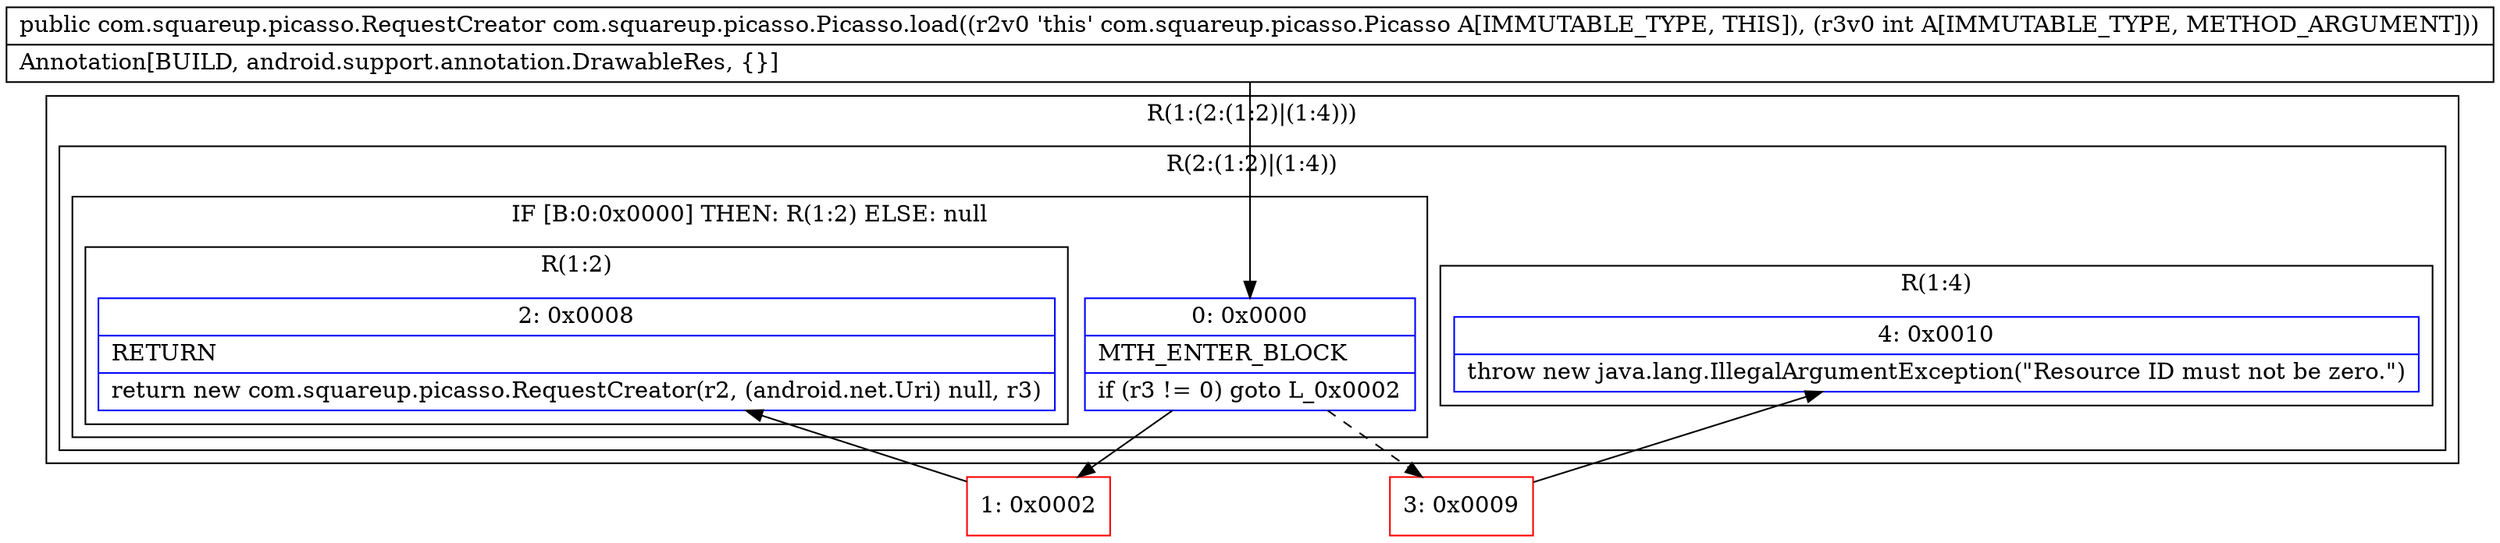 digraph "CFG forcom.squareup.picasso.Picasso.load(I)Lcom\/squareup\/picasso\/RequestCreator;" {
subgraph cluster_Region_599836466 {
label = "R(1:(2:(1:2)|(1:4)))";
node [shape=record,color=blue];
subgraph cluster_Region_1221658587 {
label = "R(2:(1:2)|(1:4))";
node [shape=record,color=blue];
subgraph cluster_IfRegion_1724866984 {
label = "IF [B:0:0x0000] THEN: R(1:2) ELSE: null";
node [shape=record,color=blue];
Node_0 [shape=record,label="{0\:\ 0x0000|MTH_ENTER_BLOCK\l|if (r3 != 0) goto L_0x0002\l}"];
subgraph cluster_Region_133692054 {
label = "R(1:2)";
node [shape=record,color=blue];
Node_2 [shape=record,label="{2\:\ 0x0008|RETURN\l|return new com.squareup.picasso.RequestCreator(r2, (android.net.Uri) null, r3)\l}"];
}
}
subgraph cluster_Region_573260813 {
label = "R(1:4)";
node [shape=record,color=blue];
Node_4 [shape=record,label="{4\:\ 0x0010|throw new java.lang.IllegalArgumentException(\"Resource ID must not be zero.\")\l}"];
}
}
}
Node_1 [shape=record,color=red,label="{1\:\ 0x0002}"];
Node_3 [shape=record,color=red,label="{3\:\ 0x0009}"];
MethodNode[shape=record,label="{public com.squareup.picasso.RequestCreator com.squareup.picasso.Picasso.load((r2v0 'this' com.squareup.picasso.Picasso A[IMMUTABLE_TYPE, THIS]), (r3v0 int A[IMMUTABLE_TYPE, METHOD_ARGUMENT]))  | Annotation[BUILD, android.support.annotation.DrawableRes, \{\}]\l}"];
MethodNode -> Node_0;
Node_0 -> Node_1;
Node_0 -> Node_3[style=dashed];
Node_1 -> Node_2;
Node_3 -> Node_4;
}

